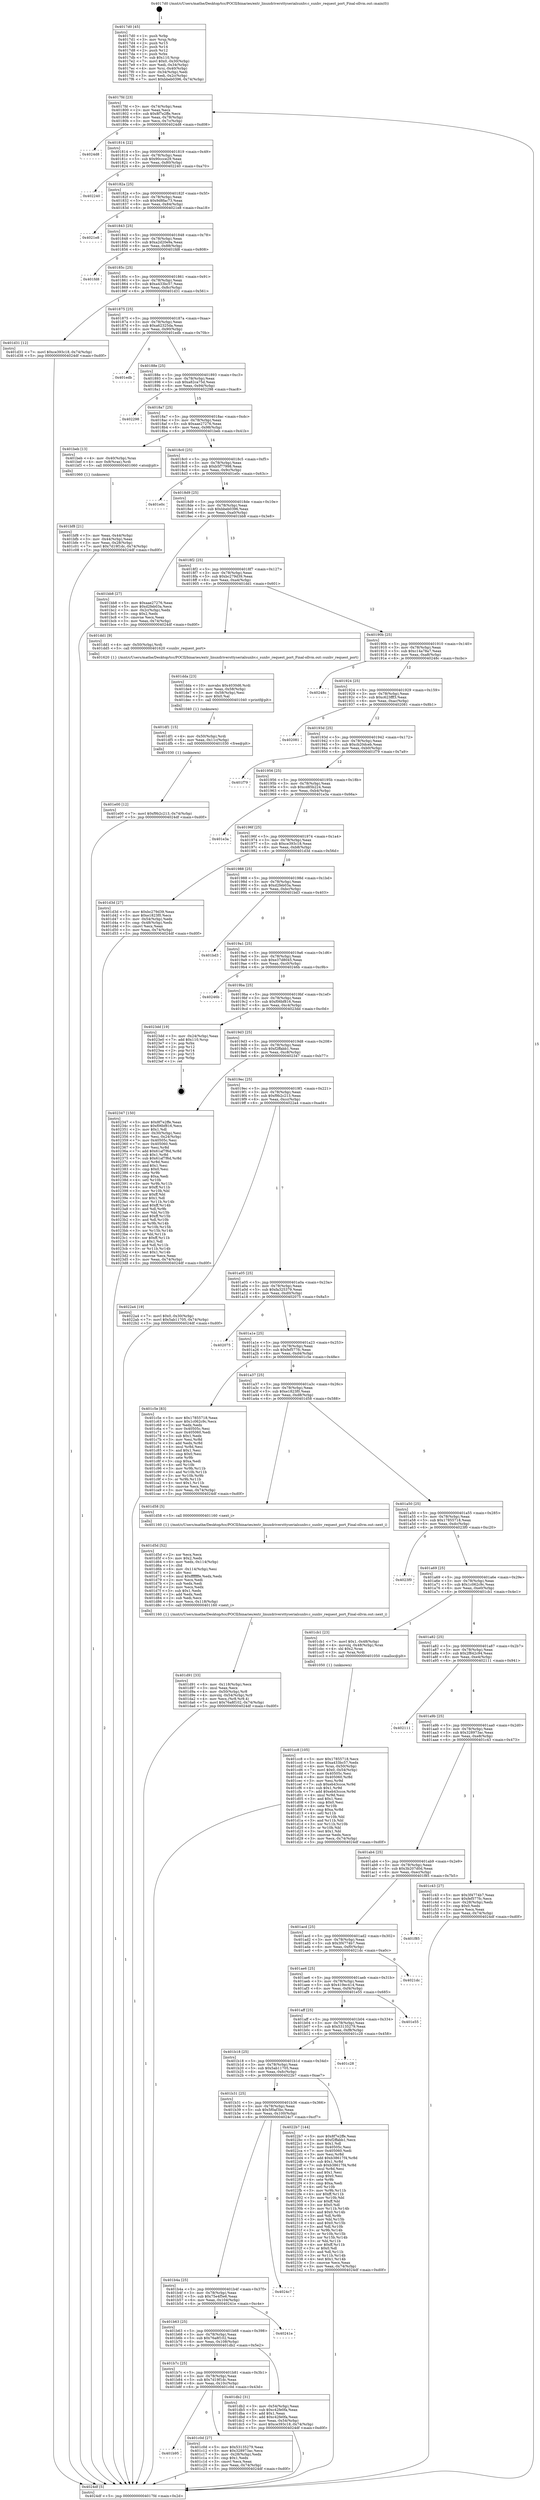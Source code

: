 digraph "0x4017d0" {
  label = "0x4017d0 (/mnt/c/Users/mathe/Desktop/tcc/POCII/binaries/extr_linuxdriversttyserialsunhv.c_sunhv_request_port_Final-ollvm.out::main(0))"
  labelloc = "t"
  node[shape=record]

  Entry [label="",width=0.3,height=0.3,shape=circle,fillcolor=black,style=filled]
  "0x4017fd" [label="{
     0x4017fd [23]\l
     | [instrs]\l
     &nbsp;&nbsp;0x4017fd \<+3\>: mov -0x74(%rbp),%eax\l
     &nbsp;&nbsp;0x401800 \<+2\>: mov %eax,%ecx\l
     &nbsp;&nbsp;0x401802 \<+6\>: sub $0x8f7e2ffe,%ecx\l
     &nbsp;&nbsp;0x401808 \<+3\>: mov %eax,-0x78(%rbp)\l
     &nbsp;&nbsp;0x40180b \<+3\>: mov %ecx,-0x7c(%rbp)\l
     &nbsp;&nbsp;0x40180e \<+6\>: je 00000000004024d8 \<main+0xd08\>\l
  }"]
  "0x4024d8" [label="{
     0x4024d8\l
  }", style=dashed]
  "0x401814" [label="{
     0x401814 [22]\l
     | [instrs]\l
     &nbsp;&nbsp;0x401814 \<+5\>: jmp 0000000000401819 \<main+0x49\>\l
     &nbsp;&nbsp;0x401819 \<+3\>: mov -0x78(%rbp),%eax\l
     &nbsp;&nbsp;0x40181c \<+5\>: sub $0x90ccce29,%eax\l
     &nbsp;&nbsp;0x401821 \<+3\>: mov %eax,-0x80(%rbp)\l
     &nbsp;&nbsp;0x401824 \<+6\>: je 0000000000402240 \<main+0xa70\>\l
  }"]
  Exit [label="",width=0.3,height=0.3,shape=circle,fillcolor=black,style=filled,peripheries=2]
  "0x402240" [label="{
     0x402240\l
  }", style=dashed]
  "0x40182a" [label="{
     0x40182a [25]\l
     | [instrs]\l
     &nbsp;&nbsp;0x40182a \<+5\>: jmp 000000000040182f \<main+0x5f\>\l
     &nbsp;&nbsp;0x40182f \<+3\>: mov -0x78(%rbp),%eax\l
     &nbsp;&nbsp;0x401832 \<+5\>: sub $0x9d8fac73,%eax\l
     &nbsp;&nbsp;0x401837 \<+6\>: mov %eax,-0x84(%rbp)\l
     &nbsp;&nbsp;0x40183d \<+6\>: je 00000000004021e8 \<main+0xa18\>\l
  }"]
  "0x401e00" [label="{
     0x401e00 [12]\l
     | [instrs]\l
     &nbsp;&nbsp;0x401e00 \<+7\>: movl $0xf9b2c213,-0x74(%rbp)\l
     &nbsp;&nbsp;0x401e07 \<+5\>: jmp 00000000004024df \<main+0xd0f\>\l
  }"]
  "0x4021e8" [label="{
     0x4021e8\l
  }", style=dashed]
  "0x401843" [label="{
     0x401843 [25]\l
     | [instrs]\l
     &nbsp;&nbsp;0x401843 \<+5\>: jmp 0000000000401848 \<main+0x78\>\l
     &nbsp;&nbsp;0x401848 \<+3\>: mov -0x78(%rbp),%eax\l
     &nbsp;&nbsp;0x40184b \<+5\>: sub $0xa2d20e9a,%eax\l
     &nbsp;&nbsp;0x401850 \<+6\>: mov %eax,-0x88(%rbp)\l
     &nbsp;&nbsp;0x401856 \<+6\>: je 0000000000401fd8 \<main+0x808\>\l
  }"]
  "0x401df1" [label="{
     0x401df1 [15]\l
     | [instrs]\l
     &nbsp;&nbsp;0x401df1 \<+4\>: mov -0x50(%rbp),%rdi\l
     &nbsp;&nbsp;0x401df5 \<+6\>: mov %eax,-0x11c(%rbp)\l
     &nbsp;&nbsp;0x401dfb \<+5\>: call 0000000000401030 \<free@plt\>\l
     | [calls]\l
     &nbsp;&nbsp;0x401030 \{1\} (unknown)\l
  }"]
  "0x401fd8" [label="{
     0x401fd8\l
  }", style=dashed]
  "0x40185c" [label="{
     0x40185c [25]\l
     | [instrs]\l
     &nbsp;&nbsp;0x40185c \<+5\>: jmp 0000000000401861 \<main+0x91\>\l
     &nbsp;&nbsp;0x401861 \<+3\>: mov -0x78(%rbp),%eax\l
     &nbsp;&nbsp;0x401864 \<+5\>: sub $0xa433bc57,%eax\l
     &nbsp;&nbsp;0x401869 \<+6\>: mov %eax,-0x8c(%rbp)\l
     &nbsp;&nbsp;0x40186f \<+6\>: je 0000000000401d31 \<main+0x561\>\l
  }"]
  "0x401dda" [label="{
     0x401dda [23]\l
     | [instrs]\l
     &nbsp;&nbsp;0x401dda \<+10\>: movabs $0x4030d6,%rdi\l
     &nbsp;&nbsp;0x401de4 \<+3\>: mov %eax,-0x58(%rbp)\l
     &nbsp;&nbsp;0x401de7 \<+3\>: mov -0x58(%rbp),%esi\l
     &nbsp;&nbsp;0x401dea \<+2\>: mov $0x0,%al\l
     &nbsp;&nbsp;0x401dec \<+5\>: call 0000000000401040 \<printf@plt\>\l
     | [calls]\l
     &nbsp;&nbsp;0x401040 \{1\} (unknown)\l
  }"]
  "0x401d31" [label="{
     0x401d31 [12]\l
     | [instrs]\l
     &nbsp;&nbsp;0x401d31 \<+7\>: movl $0xce393c18,-0x74(%rbp)\l
     &nbsp;&nbsp;0x401d38 \<+5\>: jmp 00000000004024df \<main+0xd0f\>\l
  }"]
  "0x401875" [label="{
     0x401875 [25]\l
     | [instrs]\l
     &nbsp;&nbsp;0x401875 \<+5\>: jmp 000000000040187a \<main+0xaa\>\l
     &nbsp;&nbsp;0x40187a \<+3\>: mov -0x78(%rbp),%eax\l
     &nbsp;&nbsp;0x40187d \<+5\>: sub $0xa62325da,%eax\l
     &nbsp;&nbsp;0x401882 \<+6\>: mov %eax,-0x90(%rbp)\l
     &nbsp;&nbsp;0x401888 \<+6\>: je 0000000000401edb \<main+0x70b\>\l
  }"]
  "0x401d91" [label="{
     0x401d91 [33]\l
     | [instrs]\l
     &nbsp;&nbsp;0x401d91 \<+6\>: mov -0x118(%rbp),%ecx\l
     &nbsp;&nbsp;0x401d97 \<+3\>: imul %eax,%ecx\l
     &nbsp;&nbsp;0x401d9a \<+4\>: mov -0x50(%rbp),%r8\l
     &nbsp;&nbsp;0x401d9e \<+4\>: movslq -0x54(%rbp),%r9\l
     &nbsp;&nbsp;0x401da2 \<+4\>: mov %ecx,(%r8,%r9,4)\l
     &nbsp;&nbsp;0x401da6 \<+7\>: movl $0x76a8f102,-0x74(%rbp)\l
     &nbsp;&nbsp;0x401dad \<+5\>: jmp 00000000004024df \<main+0xd0f\>\l
  }"]
  "0x401edb" [label="{
     0x401edb\l
  }", style=dashed]
  "0x40188e" [label="{
     0x40188e [25]\l
     | [instrs]\l
     &nbsp;&nbsp;0x40188e \<+5\>: jmp 0000000000401893 \<main+0xc3\>\l
     &nbsp;&nbsp;0x401893 \<+3\>: mov -0x78(%rbp),%eax\l
     &nbsp;&nbsp;0x401896 \<+5\>: sub $0xa82ca75d,%eax\l
     &nbsp;&nbsp;0x40189b \<+6\>: mov %eax,-0x94(%rbp)\l
     &nbsp;&nbsp;0x4018a1 \<+6\>: je 0000000000402298 \<main+0xac8\>\l
  }"]
  "0x401d5d" [label="{
     0x401d5d [52]\l
     | [instrs]\l
     &nbsp;&nbsp;0x401d5d \<+2\>: xor %ecx,%ecx\l
     &nbsp;&nbsp;0x401d5f \<+5\>: mov $0x2,%edx\l
     &nbsp;&nbsp;0x401d64 \<+6\>: mov %edx,-0x114(%rbp)\l
     &nbsp;&nbsp;0x401d6a \<+1\>: cltd\l
     &nbsp;&nbsp;0x401d6b \<+6\>: mov -0x114(%rbp),%esi\l
     &nbsp;&nbsp;0x401d71 \<+2\>: idiv %esi\l
     &nbsp;&nbsp;0x401d73 \<+6\>: imul $0xfffffffe,%edx,%edx\l
     &nbsp;&nbsp;0x401d79 \<+2\>: mov %ecx,%edi\l
     &nbsp;&nbsp;0x401d7b \<+2\>: sub %edx,%edi\l
     &nbsp;&nbsp;0x401d7d \<+2\>: mov %ecx,%edx\l
     &nbsp;&nbsp;0x401d7f \<+3\>: sub $0x1,%edx\l
     &nbsp;&nbsp;0x401d82 \<+2\>: add %edx,%edi\l
     &nbsp;&nbsp;0x401d84 \<+2\>: sub %edi,%ecx\l
     &nbsp;&nbsp;0x401d86 \<+6\>: mov %ecx,-0x118(%rbp)\l
     &nbsp;&nbsp;0x401d8c \<+5\>: call 0000000000401160 \<next_i\>\l
     | [calls]\l
     &nbsp;&nbsp;0x401160 \{1\} (/mnt/c/Users/mathe/Desktop/tcc/POCII/binaries/extr_linuxdriversttyserialsunhv.c_sunhv_request_port_Final-ollvm.out::next_i)\l
  }"]
  "0x402298" [label="{
     0x402298\l
  }", style=dashed]
  "0x4018a7" [label="{
     0x4018a7 [25]\l
     | [instrs]\l
     &nbsp;&nbsp;0x4018a7 \<+5\>: jmp 00000000004018ac \<main+0xdc\>\l
     &nbsp;&nbsp;0x4018ac \<+3\>: mov -0x78(%rbp),%eax\l
     &nbsp;&nbsp;0x4018af \<+5\>: sub $0xaae27276,%eax\l
     &nbsp;&nbsp;0x4018b4 \<+6\>: mov %eax,-0x98(%rbp)\l
     &nbsp;&nbsp;0x4018ba \<+6\>: je 0000000000401beb \<main+0x41b\>\l
  }"]
  "0x401cc8" [label="{
     0x401cc8 [105]\l
     | [instrs]\l
     &nbsp;&nbsp;0x401cc8 \<+5\>: mov $0x17855718,%ecx\l
     &nbsp;&nbsp;0x401ccd \<+5\>: mov $0xa433bc57,%edx\l
     &nbsp;&nbsp;0x401cd2 \<+4\>: mov %rax,-0x50(%rbp)\l
     &nbsp;&nbsp;0x401cd6 \<+7\>: movl $0x0,-0x54(%rbp)\l
     &nbsp;&nbsp;0x401cdd \<+7\>: mov 0x40505c,%esi\l
     &nbsp;&nbsp;0x401ce4 \<+8\>: mov 0x405060,%r8d\l
     &nbsp;&nbsp;0x401cec \<+3\>: mov %esi,%r9d\l
     &nbsp;&nbsp;0x401cef \<+7\>: sub $0xeb43ccce,%r9d\l
     &nbsp;&nbsp;0x401cf6 \<+4\>: sub $0x1,%r9d\l
     &nbsp;&nbsp;0x401cfa \<+7\>: add $0xeb43ccce,%r9d\l
     &nbsp;&nbsp;0x401d01 \<+4\>: imul %r9d,%esi\l
     &nbsp;&nbsp;0x401d05 \<+3\>: and $0x1,%esi\l
     &nbsp;&nbsp;0x401d08 \<+3\>: cmp $0x0,%esi\l
     &nbsp;&nbsp;0x401d0b \<+4\>: sete %r10b\l
     &nbsp;&nbsp;0x401d0f \<+4\>: cmp $0xa,%r8d\l
     &nbsp;&nbsp;0x401d13 \<+4\>: setl %r11b\l
     &nbsp;&nbsp;0x401d17 \<+3\>: mov %r10b,%bl\l
     &nbsp;&nbsp;0x401d1a \<+3\>: and %r11b,%bl\l
     &nbsp;&nbsp;0x401d1d \<+3\>: xor %r11b,%r10b\l
     &nbsp;&nbsp;0x401d20 \<+3\>: or %r10b,%bl\l
     &nbsp;&nbsp;0x401d23 \<+3\>: test $0x1,%bl\l
     &nbsp;&nbsp;0x401d26 \<+3\>: cmovne %edx,%ecx\l
     &nbsp;&nbsp;0x401d29 \<+3\>: mov %ecx,-0x74(%rbp)\l
     &nbsp;&nbsp;0x401d2c \<+5\>: jmp 00000000004024df \<main+0xd0f\>\l
  }"]
  "0x401beb" [label="{
     0x401beb [13]\l
     | [instrs]\l
     &nbsp;&nbsp;0x401beb \<+4\>: mov -0x40(%rbp),%rax\l
     &nbsp;&nbsp;0x401bef \<+4\>: mov 0x8(%rax),%rdi\l
     &nbsp;&nbsp;0x401bf3 \<+5\>: call 0000000000401060 \<atoi@plt\>\l
     | [calls]\l
     &nbsp;&nbsp;0x401060 \{1\} (unknown)\l
  }"]
  "0x4018c0" [label="{
     0x4018c0 [25]\l
     | [instrs]\l
     &nbsp;&nbsp;0x4018c0 \<+5\>: jmp 00000000004018c5 \<main+0xf5\>\l
     &nbsp;&nbsp;0x4018c5 \<+3\>: mov -0x78(%rbp),%eax\l
     &nbsp;&nbsp;0x4018c8 \<+5\>: sub $0xb5f77998,%eax\l
     &nbsp;&nbsp;0x4018cd \<+6\>: mov %eax,-0x9c(%rbp)\l
     &nbsp;&nbsp;0x4018d3 \<+6\>: je 0000000000401e0c \<main+0x63c\>\l
  }"]
  "0x401b95" [label="{
     0x401b95\l
  }", style=dashed]
  "0x401e0c" [label="{
     0x401e0c\l
  }", style=dashed]
  "0x4018d9" [label="{
     0x4018d9 [25]\l
     | [instrs]\l
     &nbsp;&nbsp;0x4018d9 \<+5\>: jmp 00000000004018de \<main+0x10e\>\l
     &nbsp;&nbsp;0x4018de \<+3\>: mov -0x78(%rbp),%eax\l
     &nbsp;&nbsp;0x4018e1 \<+5\>: sub $0xbbeb0396,%eax\l
     &nbsp;&nbsp;0x4018e6 \<+6\>: mov %eax,-0xa0(%rbp)\l
     &nbsp;&nbsp;0x4018ec \<+6\>: je 0000000000401bb8 \<main+0x3e8\>\l
  }"]
  "0x401c0d" [label="{
     0x401c0d [27]\l
     | [instrs]\l
     &nbsp;&nbsp;0x401c0d \<+5\>: mov $0x53135279,%eax\l
     &nbsp;&nbsp;0x401c12 \<+5\>: mov $0x328973ac,%ecx\l
     &nbsp;&nbsp;0x401c17 \<+3\>: mov -0x28(%rbp),%edx\l
     &nbsp;&nbsp;0x401c1a \<+3\>: cmp $0x1,%edx\l
     &nbsp;&nbsp;0x401c1d \<+3\>: cmovl %ecx,%eax\l
     &nbsp;&nbsp;0x401c20 \<+3\>: mov %eax,-0x74(%rbp)\l
     &nbsp;&nbsp;0x401c23 \<+5\>: jmp 00000000004024df \<main+0xd0f\>\l
  }"]
  "0x401bb8" [label="{
     0x401bb8 [27]\l
     | [instrs]\l
     &nbsp;&nbsp;0x401bb8 \<+5\>: mov $0xaae27276,%eax\l
     &nbsp;&nbsp;0x401bbd \<+5\>: mov $0xd2feb03a,%ecx\l
     &nbsp;&nbsp;0x401bc2 \<+3\>: mov -0x2c(%rbp),%edx\l
     &nbsp;&nbsp;0x401bc5 \<+3\>: cmp $0x2,%edx\l
     &nbsp;&nbsp;0x401bc8 \<+3\>: cmovne %ecx,%eax\l
     &nbsp;&nbsp;0x401bcb \<+3\>: mov %eax,-0x74(%rbp)\l
     &nbsp;&nbsp;0x401bce \<+5\>: jmp 00000000004024df \<main+0xd0f\>\l
  }"]
  "0x4018f2" [label="{
     0x4018f2 [25]\l
     | [instrs]\l
     &nbsp;&nbsp;0x4018f2 \<+5\>: jmp 00000000004018f7 \<main+0x127\>\l
     &nbsp;&nbsp;0x4018f7 \<+3\>: mov -0x78(%rbp),%eax\l
     &nbsp;&nbsp;0x4018fa \<+5\>: sub $0xbc279d39,%eax\l
     &nbsp;&nbsp;0x4018ff \<+6\>: mov %eax,-0xa4(%rbp)\l
     &nbsp;&nbsp;0x401905 \<+6\>: je 0000000000401dd1 \<main+0x601\>\l
  }"]
  "0x4024df" [label="{
     0x4024df [5]\l
     | [instrs]\l
     &nbsp;&nbsp;0x4024df \<+5\>: jmp 00000000004017fd \<main+0x2d\>\l
  }"]
  "0x4017d0" [label="{
     0x4017d0 [45]\l
     | [instrs]\l
     &nbsp;&nbsp;0x4017d0 \<+1\>: push %rbp\l
     &nbsp;&nbsp;0x4017d1 \<+3\>: mov %rsp,%rbp\l
     &nbsp;&nbsp;0x4017d4 \<+2\>: push %r15\l
     &nbsp;&nbsp;0x4017d6 \<+2\>: push %r14\l
     &nbsp;&nbsp;0x4017d8 \<+2\>: push %r12\l
     &nbsp;&nbsp;0x4017da \<+1\>: push %rbx\l
     &nbsp;&nbsp;0x4017db \<+7\>: sub $0x110,%rsp\l
     &nbsp;&nbsp;0x4017e2 \<+7\>: movl $0x0,-0x30(%rbp)\l
     &nbsp;&nbsp;0x4017e9 \<+3\>: mov %edi,-0x34(%rbp)\l
     &nbsp;&nbsp;0x4017ec \<+4\>: mov %rsi,-0x40(%rbp)\l
     &nbsp;&nbsp;0x4017f0 \<+3\>: mov -0x34(%rbp),%edi\l
     &nbsp;&nbsp;0x4017f3 \<+3\>: mov %edi,-0x2c(%rbp)\l
     &nbsp;&nbsp;0x4017f6 \<+7\>: movl $0xbbeb0396,-0x74(%rbp)\l
  }"]
  "0x401bf8" [label="{
     0x401bf8 [21]\l
     | [instrs]\l
     &nbsp;&nbsp;0x401bf8 \<+3\>: mov %eax,-0x44(%rbp)\l
     &nbsp;&nbsp;0x401bfb \<+3\>: mov -0x44(%rbp),%eax\l
     &nbsp;&nbsp;0x401bfe \<+3\>: mov %eax,-0x28(%rbp)\l
     &nbsp;&nbsp;0x401c01 \<+7\>: movl $0x7d19f1dc,-0x74(%rbp)\l
     &nbsp;&nbsp;0x401c08 \<+5\>: jmp 00000000004024df \<main+0xd0f\>\l
  }"]
  "0x401b7c" [label="{
     0x401b7c [25]\l
     | [instrs]\l
     &nbsp;&nbsp;0x401b7c \<+5\>: jmp 0000000000401b81 \<main+0x3b1\>\l
     &nbsp;&nbsp;0x401b81 \<+3\>: mov -0x78(%rbp),%eax\l
     &nbsp;&nbsp;0x401b84 \<+5\>: sub $0x7d19f1dc,%eax\l
     &nbsp;&nbsp;0x401b89 \<+6\>: mov %eax,-0x10c(%rbp)\l
     &nbsp;&nbsp;0x401b8f \<+6\>: je 0000000000401c0d \<main+0x43d\>\l
  }"]
  "0x401dd1" [label="{
     0x401dd1 [9]\l
     | [instrs]\l
     &nbsp;&nbsp;0x401dd1 \<+4\>: mov -0x50(%rbp),%rdi\l
     &nbsp;&nbsp;0x401dd5 \<+5\>: call 0000000000401620 \<sunhv_request_port\>\l
     | [calls]\l
     &nbsp;&nbsp;0x401620 \{1\} (/mnt/c/Users/mathe/Desktop/tcc/POCII/binaries/extr_linuxdriversttyserialsunhv.c_sunhv_request_port_Final-ollvm.out::sunhv_request_port)\l
  }"]
  "0x40190b" [label="{
     0x40190b [25]\l
     | [instrs]\l
     &nbsp;&nbsp;0x40190b \<+5\>: jmp 0000000000401910 \<main+0x140\>\l
     &nbsp;&nbsp;0x401910 \<+3\>: mov -0x78(%rbp),%eax\l
     &nbsp;&nbsp;0x401913 \<+5\>: sub $0xc14a78a7,%eax\l
     &nbsp;&nbsp;0x401918 \<+6\>: mov %eax,-0xa8(%rbp)\l
     &nbsp;&nbsp;0x40191e \<+6\>: je 000000000040248c \<main+0xcbc\>\l
  }"]
  "0x401db2" [label="{
     0x401db2 [31]\l
     | [instrs]\l
     &nbsp;&nbsp;0x401db2 \<+3\>: mov -0x54(%rbp),%eax\l
     &nbsp;&nbsp;0x401db5 \<+5\>: sub $0xc42fe0fa,%eax\l
     &nbsp;&nbsp;0x401dba \<+3\>: add $0x1,%eax\l
     &nbsp;&nbsp;0x401dbd \<+5\>: add $0xc42fe0fa,%eax\l
     &nbsp;&nbsp;0x401dc2 \<+3\>: mov %eax,-0x54(%rbp)\l
     &nbsp;&nbsp;0x401dc5 \<+7\>: movl $0xce393c18,-0x74(%rbp)\l
     &nbsp;&nbsp;0x401dcc \<+5\>: jmp 00000000004024df \<main+0xd0f\>\l
  }"]
  "0x40248c" [label="{
     0x40248c\l
  }", style=dashed]
  "0x401924" [label="{
     0x401924 [25]\l
     | [instrs]\l
     &nbsp;&nbsp;0x401924 \<+5\>: jmp 0000000000401929 \<main+0x159\>\l
     &nbsp;&nbsp;0x401929 \<+3\>: mov -0x78(%rbp),%eax\l
     &nbsp;&nbsp;0x40192c \<+5\>: sub $0xc623fff3,%eax\l
     &nbsp;&nbsp;0x401931 \<+6\>: mov %eax,-0xac(%rbp)\l
     &nbsp;&nbsp;0x401937 \<+6\>: je 0000000000402081 \<main+0x8b1\>\l
  }"]
  "0x401b63" [label="{
     0x401b63 [25]\l
     | [instrs]\l
     &nbsp;&nbsp;0x401b63 \<+5\>: jmp 0000000000401b68 \<main+0x398\>\l
     &nbsp;&nbsp;0x401b68 \<+3\>: mov -0x78(%rbp),%eax\l
     &nbsp;&nbsp;0x401b6b \<+5\>: sub $0x76a8f102,%eax\l
     &nbsp;&nbsp;0x401b70 \<+6\>: mov %eax,-0x108(%rbp)\l
     &nbsp;&nbsp;0x401b76 \<+6\>: je 0000000000401db2 \<main+0x5e2\>\l
  }"]
  "0x402081" [label="{
     0x402081\l
  }", style=dashed]
  "0x40193d" [label="{
     0x40193d [25]\l
     | [instrs]\l
     &nbsp;&nbsp;0x40193d \<+5\>: jmp 0000000000401942 \<main+0x172\>\l
     &nbsp;&nbsp;0x401942 \<+3\>: mov -0x78(%rbp),%eax\l
     &nbsp;&nbsp;0x401945 \<+5\>: sub $0xcb20dceb,%eax\l
     &nbsp;&nbsp;0x40194a \<+6\>: mov %eax,-0xb0(%rbp)\l
     &nbsp;&nbsp;0x401950 \<+6\>: je 0000000000401f79 \<main+0x7a9\>\l
  }"]
  "0x40241e" [label="{
     0x40241e\l
  }", style=dashed]
  "0x401f79" [label="{
     0x401f79\l
  }", style=dashed]
  "0x401956" [label="{
     0x401956 [25]\l
     | [instrs]\l
     &nbsp;&nbsp;0x401956 \<+5\>: jmp 000000000040195b \<main+0x18b\>\l
     &nbsp;&nbsp;0x40195b \<+3\>: mov -0x78(%rbp),%eax\l
     &nbsp;&nbsp;0x40195e \<+5\>: sub $0xcd85b224,%eax\l
     &nbsp;&nbsp;0x401963 \<+6\>: mov %eax,-0xb4(%rbp)\l
     &nbsp;&nbsp;0x401969 \<+6\>: je 0000000000401e3a \<main+0x66a\>\l
  }"]
  "0x401b4a" [label="{
     0x401b4a [25]\l
     | [instrs]\l
     &nbsp;&nbsp;0x401b4a \<+5\>: jmp 0000000000401b4f \<main+0x37f\>\l
     &nbsp;&nbsp;0x401b4f \<+3\>: mov -0x78(%rbp),%eax\l
     &nbsp;&nbsp;0x401b52 \<+5\>: sub $0x75e4f5e6,%eax\l
     &nbsp;&nbsp;0x401b57 \<+6\>: mov %eax,-0x104(%rbp)\l
     &nbsp;&nbsp;0x401b5d \<+6\>: je 000000000040241e \<main+0xc4e\>\l
  }"]
  "0x401e3a" [label="{
     0x401e3a\l
  }", style=dashed]
  "0x40196f" [label="{
     0x40196f [25]\l
     | [instrs]\l
     &nbsp;&nbsp;0x40196f \<+5\>: jmp 0000000000401974 \<main+0x1a4\>\l
     &nbsp;&nbsp;0x401974 \<+3\>: mov -0x78(%rbp),%eax\l
     &nbsp;&nbsp;0x401977 \<+5\>: sub $0xce393c18,%eax\l
     &nbsp;&nbsp;0x40197c \<+6\>: mov %eax,-0xb8(%rbp)\l
     &nbsp;&nbsp;0x401982 \<+6\>: je 0000000000401d3d \<main+0x56d\>\l
  }"]
  "0x4024c7" [label="{
     0x4024c7\l
  }", style=dashed]
  "0x401d3d" [label="{
     0x401d3d [27]\l
     | [instrs]\l
     &nbsp;&nbsp;0x401d3d \<+5\>: mov $0xbc279d39,%eax\l
     &nbsp;&nbsp;0x401d42 \<+5\>: mov $0xe1823f0,%ecx\l
     &nbsp;&nbsp;0x401d47 \<+3\>: mov -0x54(%rbp),%edx\l
     &nbsp;&nbsp;0x401d4a \<+3\>: cmp -0x48(%rbp),%edx\l
     &nbsp;&nbsp;0x401d4d \<+3\>: cmovl %ecx,%eax\l
     &nbsp;&nbsp;0x401d50 \<+3\>: mov %eax,-0x74(%rbp)\l
     &nbsp;&nbsp;0x401d53 \<+5\>: jmp 00000000004024df \<main+0xd0f\>\l
  }"]
  "0x401988" [label="{
     0x401988 [25]\l
     | [instrs]\l
     &nbsp;&nbsp;0x401988 \<+5\>: jmp 000000000040198d \<main+0x1bd\>\l
     &nbsp;&nbsp;0x40198d \<+3\>: mov -0x78(%rbp),%eax\l
     &nbsp;&nbsp;0x401990 \<+5\>: sub $0xd2feb03a,%eax\l
     &nbsp;&nbsp;0x401995 \<+6\>: mov %eax,-0xbc(%rbp)\l
     &nbsp;&nbsp;0x40199b \<+6\>: je 0000000000401bd3 \<main+0x403\>\l
  }"]
  "0x401b31" [label="{
     0x401b31 [25]\l
     | [instrs]\l
     &nbsp;&nbsp;0x401b31 \<+5\>: jmp 0000000000401b36 \<main+0x366\>\l
     &nbsp;&nbsp;0x401b36 \<+3\>: mov -0x78(%rbp),%eax\l
     &nbsp;&nbsp;0x401b39 \<+5\>: sub $0x5f0af3bc,%eax\l
     &nbsp;&nbsp;0x401b3e \<+6\>: mov %eax,-0x100(%rbp)\l
     &nbsp;&nbsp;0x401b44 \<+6\>: je 00000000004024c7 \<main+0xcf7\>\l
  }"]
  "0x401bd3" [label="{
     0x401bd3\l
  }", style=dashed]
  "0x4019a1" [label="{
     0x4019a1 [25]\l
     | [instrs]\l
     &nbsp;&nbsp;0x4019a1 \<+5\>: jmp 00000000004019a6 \<main+0x1d6\>\l
     &nbsp;&nbsp;0x4019a6 \<+3\>: mov -0x78(%rbp),%eax\l
     &nbsp;&nbsp;0x4019a9 \<+5\>: sub $0xe37d8045,%eax\l
     &nbsp;&nbsp;0x4019ae \<+6\>: mov %eax,-0xc0(%rbp)\l
     &nbsp;&nbsp;0x4019b4 \<+6\>: je 000000000040246b \<main+0xc9b\>\l
  }"]
  "0x4022b7" [label="{
     0x4022b7 [144]\l
     | [instrs]\l
     &nbsp;&nbsp;0x4022b7 \<+5\>: mov $0x8f7e2ffe,%eax\l
     &nbsp;&nbsp;0x4022bc \<+5\>: mov $0xf2ffabb1,%ecx\l
     &nbsp;&nbsp;0x4022c1 \<+2\>: mov $0x1,%dl\l
     &nbsp;&nbsp;0x4022c3 \<+7\>: mov 0x40505c,%esi\l
     &nbsp;&nbsp;0x4022ca \<+7\>: mov 0x405060,%edi\l
     &nbsp;&nbsp;0x4022d1 \<+3\>: mov %esi,%r8d\l
     &nbsp;&nbsp;0x4022d4 \<+7\>: add $0xb38617f4,%r8d\l
     &nbsp;&nbsp;0x4022db \<+4\>: sub $0x1,%r8d\l
     &nbsp;&nbsp;0x4022df \<+7\>: sub $0xb38617f4,%r8d\l
     &nbsp;&nbsp;0x4022e6 \<+4\>: imul %r8d,%esi\l
     &nbsp;&nbsp;0x4022ea \<+3\>: and $0x1,%esi\l
     &nbsp;&nbsp;0x4022ed \<+3\>: cmp $0x0,%esi\l
     &nbsp;&nbsp;0x4022f0 \<+4\>: sete %r9b\l
     &nbsp;&nbsp;0x4022f4 \<+3\>: cmp $0xa,%edi\l
     &nbsp;&nbsp;0x4022f7 \<+4\>: setl %r10b\l
     &nbsp;&nbsp;0x4022fb \<+3\>: mov %r9b,%r11b\l
     &nbsp;&nbsp;0x4022fe \<+4\>: xor $0xff,%r11b\l
     &nbsp;&nbsp;0x402302 \<+3\>: mov %r10b,%bl\l
     &nbsp;&nbsp;0x402305 \<+3\>: xor $0xff,%bl\l
     &nbsp;&nbsp;0x402308 \<+3\>: xor $0x0,%dl\l
     &nbsp;&nbsp;0x40230b \<+3\>: mov %r11b,%r14b\l
     &nbsp;&nbsp;0x40230e \<+4\>: and $0x0,%r14b\l
     &nbsp;&nbsp;0x402312 \<+3\>: and %dl,%r9b\l
     &nbsp;&nbsp;0x402315 \<+3\>: mov %bl,%r15b\l
     &nbsp;&nbsp;0x402318 \<+4\>: and $0x0,%r15b\l
     &nbsp;&nbsp;0x40231c \<+3\>: and %dl,%r10b\l
     &nbsp;&nbsp;0x40231f \<+3\>: or %r9b,%r14b\l
     &nbsp;&nbsp;0x402322 \<+3\>: or %r10b,%r15b\l
     &nbsp;&nbsp;0x402325 \<+3\>: xor %r15b,%r14b\l
     &nbsp;&nbsp;0x402328 \<+3\>: or %bl,%r11b\l
     &nbsp;&nbsp;0x40232b \<+4\>: xor $0xff,%r11b\l
     &nbsp;&nbsp;0x40232f \<+3\>: or $0x0,%dl\l
     &nbsp;&nbsp;0x402332 \<+3\>: and %dl,%r11b\l
     &nbsp;&nbsp;0x402335 \<+3\>: or %r11b,%r14b\l
     &nbsp;&nbsp;0x402338 \<+4\>: test $0x1,%r14b\l
     &nbsp;&nbsp;0x40233c \<+3\>: cmovne %ecx,%eax\l
     &nbsp;&nbsp;0x40233f \<+3\>: mov %eax,-0x74(%rbp)\l
     &nbsp;&nbsp;0x402342 \<+5\>: jmp 00000000004024df \<main+0xd0f\>\l
  }"]
  "0x40246b" [label="{
     0x40246b\l
  }", style=dashed]
  "0x4019ba" [label="{
     0x4019ba [25]\l
     | [instrs]\l
     &nbsp;&nbsp;0x4019ba \<+5\>: jmp 00000000004019bf \<main+0x1ef\>\l
     &nbsp;&nbsp;0x4019bf \<+3\>: mov -0x78(%rbp),%eax\l
     &nbsp;&nbsp;0x4019c2 \<+5\>: sub $0xf06bf816,%eax\l
     &nbsp;&nbsp;0x4019c7 \<+6\>: mov %eax,-0xc4(%rbp)\l
     &nbsp;&nbsp;0x4019cd \<+6\>: je 00000000004023dd \<main+0xc0d\>\l
  }"]
  "0x401b18" [label="{
     0x401b18 [25]\l
     | [instrs]\l
     &nbsp;&nbsp;0x401b18 \<+5\>: jmp 0000000000401b1d \<main+0x34d\>\l
     &nbsp;&nbsp;0x401b1d \<+3\>: mov -0x78(%rbp),%eax\l
     &nbsp;&nbsp;0x401b20 \<+5\>: sub $0x5ab11705,%eax\l
     &nbsp;&nbsp;0x401b25 \<+6\>: mov %eax,-0xfc(%rbp)\l
     &nbsp;&nbsp;0x401b2b \<+6\>: je 00000000004022b7 \<main+0xae7\>\l
  }"]
  "0x4023dd" [label="{
     0x4023dd [19]\l
     | [instrs]\l
     &nbsp;&nbsp;0x4023dd \<+3\>: mov -0x24(%rbp),%eax\l
     &nbsp;&nbsp;0x4023e0 \<+7\>: add $0x110,%rsp\l
     &nbsp;&nbsp;0x4023e7 \<+1\>: pop %rbx\l
     &nbsp;&nbsp;0x4023e8 \<+2\>: pop %r12\l
     &nbsp;&nbsp;0x4023ea \<+2\>: pop %r14\l
     &nbsp;&nbsp;0x4023ec \<+2\>: pop %r15\l
     &nbsp;&nbsp;0x4023ee \<+1\>: pop %rbp\l
     &nbsp;&nbsp;0x4023ef \<+1\>: ret\l
  }"]
  "0x4019d3" [label="{
     0x4019d3 [25]\l
     | [instrs]\l
     &nbsp;&nbsp;0x4019d3 \<+5\>: jmp 00000000004019d8 \<main+0x208\>\l
     &nbsp;&nbsp;0x4019d8 \<+3\>: mov -0x78(%rbp),%eax\l
     &nbsp;&nbsp;0x4019db \<+5\>: sub $0xf2ffabb1,%eax\l
     &nbsp;&nbsp;0x4019e0 \<+6\>: mov %eax,-0xc8(%rbp)\l
     &nbsp;&nbsp;0x4019e6 \<+6\>: je 0000000000402347 \<main+0xb77\>\l
  }"]
  "0x401c28" [label="{
     0x401c28\l
  }", style=dashed]
  "0x402347" [label="{
     0x402347 [150]\l
     | [instrs]\l
     &nbsp;&nbsp;0x402347 \<+5\>: mov $0x8f7e2ffe,%eax\l
     &nbsp;&nbsp;0x40234c \<+5\>: mov $0xf06bf816,%ecx\l
     &nbsp;&nbsp;0x402351 \<+2\>: mov $0x1,%dl\l
     &nbsp;&nbsp;0x402353 \<+3\>: mov -0x30(%rbp),%esi\l
     &nbsp;&nbsp;0x402356 \<+3\>: mov %esi,-0x24(%rbp)\l
     &nbsp;&nbsp;0x402359 \<+7\>: mov 0x40505c,%esi\l
     &nbsp;&nbsp;0x402360 \<+7\>: mov 0x405060,%edi\l
     &nbsp;&nbsp;0x402367 \<+3\>: mov %esi,%r8d\l
     &nbsp;&nbsp;0x40236a \<+7\>: add $0x61af7f6d,%r8d\l
     &nbsp;&nbsp;0x402371 \<+4\>: sub $0x1,%r8d\l
     &nbsp;&nbsp;0x402375 \<+7\>: sub $0x61af7f6d,%r8d\l
     &nbsp;&nbsp;0x40237c \<+4\>: imul %r8d,%esi\l
     &nbsp;&nbsp;0x402380 \<+3\>: and $0x1,%esi\l
     &nbsp;&nbsp;0x402383 \<+3\>: cmp $0x0,%esi\l
     &nbsp;&nbsp;0x402386 \<+4\>: sete %r9b\l
     &nbsp;&nbsp;0x40238a \<+3\>: cmp $0xa,%edi\l
     &nbsp;&nbsp;0x40238d \<+4\>: setl %r10b\l
     &nbsp;&nbsp;0x402391 \<+3\>: mov %r9b,%r11b\l
     &nbsp;&nbsp;0x402394 \<+4\>: xor $0xff,%r11b\l
     &nbsp;&nbsp;0x402398 \<+3\>: mov %r10b,%bl\l
     &nbsp;&nbsp;0x40239b \<+3\>: xor $0xff,%bl\l
     &nbsp;&nbsp;0x40239e \<+3\>: xor $0x1,%dl\l
     &nbsp;&nbsp;0x4023a1 \<+3\>: mov %r11b,%r14b\l
     &nbsp;&nbsp;0x4023a4 \<+4\>: and $0xff,%r14b\l
     &nbsp;&nbsp;0x4023a8 \<+3\>: and %dl,%r9b\l
     &nbsp;&nbsp;0x4023ab \<+3\>: mov %bl,%r15b\l
     &nbsp;&nbsp;0x4023ae \<+4\>: and $0xff,%r15b\l
     &nbsp;&nbsp;0x4023b2 \<+3\>: and %dl,%r10b\l
     &nbsp;&nbsp;0x4023b5 \<+3\>: or %r9b,%r14b\l
     &nbsp;&nbsp;0x4023b8 \<+3\>: or %r10b,%r15b\l
     &nbsp;&nbsp;0x4023bb \<+3\>: xor %r15b,%r14b\l
     &nbsp;&nbsp;0x4023be \<+3\>: or %bl,%r11b\l
     &nbsp;&nbsp;0x4023c1 \<+4\>: xor $0xff,%r11b\l
     &nbsp;&nbsp;0x4023c5 \<+3\>: or $0x1,%dl\l
     &nbsp;&nbsp;0x4023c8 \<+3\>: and %dl,%r11b\l
     &nbsp;&nbsp;0x4023cb \<+3\>: or %r11b,%r14b\l
     &nbsp;&nbsp;0x4023ce \<+4\>: test $0x1,%r14b\l
     &nbsp;&nbsp;0x4023d2 \<+3\>: cmovne %ecx,%eax\l
     &nbsp;&nbsp;0x4023d5 \<+3\>: mov %eax,-0x74(%rbp)\l
     &nbsp;&nbsp;0x4023d8 \<+5\>: jmp 00000000004024df \<main+0xd0f\>\l
  }"]
  "0x4019ec" [label="{
     0x4019ec [25]\l
     | [instrs]\l
     &nbsp;&nbsp;0x4019ec \<+5\>: jmp 00000000004019f1 \<main+0x221\>\l
     &nbsp;&nbsp;0x4019f1 \<+3\>: mov -0x78(%rbp),%eax\l
     &nbsp;&nbsp;0x4019f4 \<+5\>: sub $0xf9b2c213,%eax\l
     &nbsp;&nbsp;0x4019f9 \<+6\>: mov %eax,-0xcc(%rbp)\l
     &nbsp;&nbsp;0x4019ff \<+6\>: je 00000000004022a4 \<main+0xad4\>\l
  }"]
  "0x401aff" [label="{
     0x401aff [25]\l
     | [instrs]\l
     &nbsp;&nbsp;0x401aff \<+5\>: jmp 0000000000401b04 \<main+0x334\>\l
     &nbsp;&nbsp;0x401b04 \<+3\>: mov -0x78(%rbp),%eax\l
     &nbsp;&nbsp;0x401b07 \<+5\>: sub $0x53135279,%eax\l
     &nbsp;&nbsp;0x401b0c \<+6\>: mov %eax,-0xf8(%rbp)\l
     &nbsp;&nbsp;0x401b12 \<+6\>: je 0000000000401c28 \<main+0x458\>\l
  }"]
  "0x4022a4" [label="{
     0x4022a4 [19]\l
     | [instrs]\l
     &nbsp;&nbsp;0x4022a4 \<+7\>: movl $0x0,-0x30(%rbp)\l
     &nbsp;&nbsp;0x4022ab \<+7\>: movl $0x5ab11705,-0x74(%rbp)\l
     &nbsp;&nbsp;0x4022b2 \<+5\>: jmp 00000000004024df \<main+0xd0f\>\l
  }"]
  "0x401a05" [label="{
     0x401a05 [25]\l
     | [instrs]\l
     &nbsp;&nbsp;0x401a05 \<+5\>: jmp 0000000000401a0a \<main+0x23a\>\l
     &nbsp;&nbsp;0x401a0a \<+3\>: mov -0x78(%rbp),%eax\l
     &nbsp;&nbsp;0x401a0d \<+5\>: sub $0xfa325379,%eax\l
     &nbsp;&nbsp;0x401a12 \<+6\>: mov %eax,-0xd0(%rbp)\l
     &nbsp;&nbsp;0x401a18 \<+6\>: je 0000000000402075 \<main+0x8a5\>\l
  }"]
  "0x401e55" [label="{
     0x401e55\l
  }", style=dashed]
  "0x402075" [label="{
     0x402075\l
  }", style=dashed]
  "0x401a1e" [label="{
     0x401a1e [25]\l
     | [instrs]\l
     &nbsp;&nbsp;0x401a1e \<+5\>: jmp 0000000000401a23 \<main+0x253\>\l
     &nbsp;&nbsp;0x401a23 \<+3\>: mov -0x78(%rbp),%eax\l
     &nbsp;&nbsp;0x401a26 \<+5\>: sub $0xfef577fc,%eax\l
     &nbsp;&nbsp;0x401a2b \<+6\>: mov %eax,-0xd4(%rbp)\l
     &nbsp;&nbsp;0x401a31 \<+6\>: je 0000000000401c5e \<main+0x48e\>\l
  }"]
  "0x401ae6" [label="{
     0x401ae6 [25]\l
     | [instrs]\l
     &nbsp;&nbsp;0x401ae6 \<+5\>: jmp 0000000000401aeb \<main+0x31b\>\l
     &nbsp;&nbsp;0x401aeb \<+3\>: mov -0x78(%rbp),%eax\l
     &nbsp;&nbsp;0x401aee \<+5\>: sub $0x419ec414,%eax\l
     &nbsp;&nbsp;0x401af3 \<+6\>: mov %eax,-0xf4(%rbp)\l
     &nbsp;&nbsp;0x401af9 \<+6\>: je 0000000000401e55 \<main+0x685\>\l
  }"]
  "0x401c5e" [label="{
     0x401c5e [83]\l
     | [instrs]\l
     &nbsp;&nbsp;0x401c5e \<+5\>: mov $0x17855718,%eax\l
     &nbsp;&nbsp;0x401c63 \<+5\>: mov $0x1c062c9c,%ecx\l
     &nbsp;&nbsp;0x401c68 \<+2\>: xor %edx,%edx\l
     &nbsp;&nbsp;0x401c6a \<+7\>: mov 0x40505c,%esi\l
     &nbsp;&nbsp;0x401c71 \<+7\>: mov 0x405060,%edi\l
     &nbsp;&nbsp;0x401c78 \<+3\>: sub $0x1,%edx\l
     &nbsp;&nbsp;0x401c7b \<+3\>: mov %esi,%r8d\l
     &nbsp;&nbsp;0x401c7e \<+3\>: add %edx,%r8d\l
     &nbsp;&nbsp;0x401c81 \<+4\>: imul %r8d,%esi\l
     &nbsp;&nbsp;0x401c85 \<+3\>: and $0x1,%esi\l
     &nbsp;&nbsp;0x401c88 \<+3\>: cmp $0x0,%esi\l
     &nbsp;&nbsp;0x401c8b \<+4\>: sete %r9b\l
     &nbsp;&nbsp;0x401c8f \<+3\>: cmp $0xa,%edi\l
     &nbsp;&nbsp;0x401c92 \<+4\>: setl %r10b\l
     &nbsp;&nbsp;0x401c96 \<+3\>: mov %r9b,%r11b\l
     &nbsp;&nbsp;0x401c99 \<+3\>: and %r10b,%r11b\l
     &nbsp;&nbsp;0x401c9c \<+3\>: xor %r10b,%r9b\l
     &nbsp;&nbsp;0x401c9f \<+3\>: or %r9b,%r11b\l
     &nbsp;&nbsp;0x401ca2 \<+4\>: test $0x1,%r11b\l
     &nbsp;&nbsp;0x401ca6 \<+3\>: cmovne %ecx,%eax\l
     &nbsp;&nbsp;0x401ca9 \<+3\>: mov %eax,-0x74(%rbp)\l
     &nbsp;&nbsp;0x401cac \<+5\>: jmp 00000000004024df \<main+0xd0f\>\l
  }"]
  "0x401a37" [label="{
     0x401a37 [25]\l
     | [instrs]\l
     &nbsp;&nbsp;0x401a37 \<+5\>: jmp 0000000000401a3c \<main+0x26c\>\l
     &nbsp;&nbsp;0x401a3c \<+3\>: mov -0x78(%rbp),%eax\l
     &nbsp;&nbsp;0x401a3f \<+5\>: sub $0xe1823f0,%eax\l
     &nbsp;&nbsp;0x401a44 \<+6\>: mov %eax,-0xd8(%rbp)\l
     &nbsp;&nbsp;0x401a4a \<+6\>: je 0000000000401d58 \<main+0x588\>\l
  }"]
  "0x4021dc" [label="{
     0x4021dc\l
  }", style=dashed]
  "0x401d58" [label="{
     0x401d58 [5]\l
     | [instrs]\l
     &nbsp;&nbsp;0x401d58 \<+5\>: call 0000000000401160 \<next_i\>\l
     | [calls]\l
     &nbsp;&nbsp;0x401160 \{1\} (/mnt/c/Users/mathe/Desktop/tcc/POCII/binaries/extr_linuxdriversttyserialsunhv.c_sunhv_request_port_Final-ollvm.out::next_i)\l
  }"]
  "0x401a50" [label="{
     0x401a50 [25]\l
     | [instrs]\l
     &nbsp;&nbsp;0x401a50 \<+5\>: jmp 0000000000401a55 \<main+0x285\>\l
     &nbsp;&nbsp;0x401a55 \<+3\>: mov -0x78(%rbp),%eax\l
     &nbsp;&nbsp;0x401a58 \<+5\>: sub $0x17855718,%eax\l
     &nbsp;&nbsp;0x401a5d \<+6\>: mov %eax,-0xdc(%rbp)\l
     &nbsp;&nbsp;0x401a63 \<+6\>: je 00000000004023f0 \<main+0xc20\>\l
  }"]
  "0x401acd" [label="{
     0x401acd [25]\l
     | [instrs]\l
     &nbsp;&nbsp;0x401acd \<+5\>: jmp 0000000000401ad2 \<main+0x302\>\l
     &nbsp;&nbsp;0x401ad2 \<+3\>: mov -0x78(%rbp),%eax\l
     &nbsp;&nbsp;0x401ad5 \<+5\>: sub $0x3f4774b7,%eax\l
     &nbsp;&nbsp;0x401ada \<+6\>: mov %eax,-0xf0(%rbp)\l
     &nbsp;&nbsp;0x401ae0 \<+6\>: je 00000000004021dc \<main+0xa0c\>\l
  }"]
  "0x4023f0" [label="{
     0x4023f0\l
  }", style=dashed]
  "0x401a69" [label="{
     0x401a69 [25]\l
     | [instrs]\l
     &nbsp;&nbsp;0x401a69 \<+5\>: jmp 0000000000401a6e \<main+0x29e\>\l
     &nbsp;&nbsp;0x401a6e \<+3\>: mov -0x78(%rbp),%eax\l
     &nbsp;&nbsp;0x401a71 \<+5\>: sub $0x1c062c9c,%eax\l
     &nbsp;&nbsp;0x401a76 \<+6\>: mov %eax,-0xe0(%rbp)\l
     &nbsp;&nbsp;0x401a7c \<+6\>: je 0000000000401cb1 \<main+0x4e1\>\l
  }"]
  "0x401f85" [label="{
     0x401f85\l
  }", style=dashed]
  "0x401cb1" [label="{
     0x401cb1 [23]\l
     | [instrs]\l
     &nbsp;&nbsp;0x401cb1 \<+7\>: movl $0x1,-0x48(%rbp)\l
     &nbsp;&nbsp;0x401cb8 \<+4\>: movslq -0x48(%rbp),%rax\l
     &nbsp;&nbsp;0x401cbc \<+4\>: shl $0x2,%rax\l
     &nbsp;&nbsp;0x401cc0 \<+3\>: mov %rax,%rdi\l
     &nbsp;&nbsp;0x401cc3 \<+5\>: call 0000000000401050 \<malloc@plt\>\l
     | [calls]\l
     &nbsp;&nbsp;0x401050 \{1\} (unknown)\l
  }"]
  "0x401a82" [label="{
     0x401a82 [25]\l
     | [instrs]\l
     &nbsp;&nbsp;0x401a82 \<+5\>: jmp 0000000000401a87 \<main+0x2b7\>\l
     &nbsp;&nbsp;0x401a87 \<+3\>: mov -0x78(%rbp),%eax\l
     &nbsp;&nbsp;0x401a8a \<+5\>: sub $0x2f842c94,%eax\l
     &nbsp;&nbsp;0x401a8f \<+6\>: mov %eax,-0xe4(%rbp)\l
     &nbsp;&nbsp;0x401a95 \<+6\>: je 0000000000402111 \<main+0x941\>\l
  }"]
  "0x401ab4" [label="{
     0x401ab4 [25]\l
     | [instrs]\l
     &nbsp;&nbsp;0x401ab4 \<+5\>: jmp 0000000000401ab9 \<main+0x2e9\>\l
     &nbsp;&nbsp;0x401ab9 \<+3\>: mov -0x78(%rbp),%eax\l
     &nbsp;&nbsp;0x401abc \<+5\>: sub $0x3b207d0d,%eax\l
     &nbsp;&nbsp;0x401ac1 \<+6\>: mov %eax,-0xec(%rbp)\l
     &nbsp;&nbsp;0x401ac7 \<+6\>: je 0000000000401f85 \<main+0x7b5\>\l
  }"]
  "0x402111" [label="{
     0x402111\l
  }", style=dashed]
  "0x401a9b" [label="{
     0x401a9b [25]\l
     | [instrs]\l
     &nbsp;&nbsp;0x401a9b \<+5\>: jmp 0000000000401aa0 \<main+0x2d0\>\l
     &nbsp;&nbsp;0x401aa0 \<+3\>: mov -0x78(%rbp),%eax\l
     &nbsp;&nbsp;0x401aa3 \<+5\>: sub $0x328973ac,%eax\l
     &nbsp;&nbsp;0x401aa8 \<+6\>: mov %eax,-0xe8(%rbp)\l
     &nbsp;&nbsp;0x401aae \<+6\>: je 0000000000401c43 \<main+0x473\>\l
  }"]
  "0x401c43" [label="{
     0x401c43 [27]\l
     | [instrs]\l
     &nbsp;&nbsp;0x401c43 \<+5\>: mov $0x3f4774b7,%eax\l
     &nbsp;&nbsp;0x401c48 \<+5\>: mov $0xfef577fc,%ecx\l
     &nbsp;&nbsp;0x401c4d \<+3\>: mov -0x28(%rbp),%edx\l
     &nbsp;&nbsp;0x401c50 \<+3\>: cmp $0x0,%edx\l
     &nbsp;&nbsp;0x401c53 \<+3\>: cmove %ecx,%eax\l
     &nbsp;&nbsp;0x401c56 \<+3\>: mov %eax,-0x74(%rbp)\l
     &nbsp;&nbsp;0x401c59 \<+5\>: jmp 00000000004024df \<main+0xd0f\>\l
  }"]
  Entry -> "0x4017d0" [label=" 1"]
  "0x4017fd" -> "0x4024d8" [label=" 0"]
  "0x4017fd" -> "0x401814" [label=" 16"]
  "0x4023dd" -> Exit [label=" 1"]
  "0x401814" -> "0x402240" [label=" 0"]
  "0x401814" -> "0x40182a" [label=" 16"]
  "0x402347" -> "0x4024df" [label=" 1"]
  "0x40182a" -> "0x4021e8" [label=" 0"]
  "0x40182a" -> "0x401843" [label=" 16"]
  "0x4022b7" -> "0x4024df" [label=" 1"]
  "0x401843" -> "0x401fd8" [label=" 0"]
  "0x401843" -> "0x40185c" [label=" 16"]
  "0x4022a4" -> "0x4024df" [label=" 1"]
  "0x40185c" -> "0x401d31" [label=" 1"]
  "0x40185c" -> "0x401875" [label=" 15"]
  "0x401e00" -> "0x4024df" [label=" 1"]
  "0x401875" -> "0x401edb" [label=" 0"]
  "0x401875" -> "0x40188e" [label=" 15"]
  "0x401df1" -> "0x401e00" [label=" 1"]
  "0x40188e" -> "0x402298" [label=" 0"]
  "0x40188e" -> "0x4018a7" [label=" 15"]
  "0x401dda" -> "0x401df1" [label=" 1"]
  "0x4018a7" -> "0x401beb" [label=" 1"]
  "0x4018a7" -> "0x4018c0" [label=" 14"]
  "0x401dd1" -> "0x401dda" [label=" 1"]
  "0x4018c0" -> "0x401e0c" [label=" 0"]
  "0x4018c0" -> "0x4018d9" [label=" 14"]
  "0x401db2" -> "0x4024df" [label=" 1"]
  "0x4018d9" -> "0x401bb8" [label=" 1"]
  "0x4018d9" -> "0x4018f2" [label=" 13"]
  "0x401bb8" -> "0x4024df" [label=" 1"]
  "0x4017d0" -> "0x4017fd" [label=" 1"]
  "0x4024df" -> "0x4017fd" [label=" 15"]
  "0x401beb" -> "0x401bf8" [label=" 1"]
  "0x401bf8" -> "0x4024df" [label=" 1"]
  "0x401d91" -> "0x4024df" [label=" 1"]
  "0x4018f2" -> "0x401dd1" [label=" 1"]
  "0x4018f2" -> "0x40190b" [label=" 12"]
  "0x401d58" -> "0x401d5d" [label=" 1"]
  "0x40190b" -> "0x40248c" [label=" 0"]
  "0x40190b" -> "0x401924" [label=" 12"]
  "0x401d3d" -> "0x4024df" [label=" 2"]
  "0x401924" -> "0x402081" [label=" 0"]
  "0x401924" -> "0x40193d" [label=" 12"]
  "0x401cc8" -> "0x4024df" [label=" 1"]
  "0x40193d" -> "0x401f79" [label=" 0"]
  "0x40193d" -> "0x401956" [label=" 12"]
  "0x401cb1" -> "0x401cc8" [label=" 1"]
  "0x401956" -> "0x401e3a" [label=" 0"]
  "0x401956" -> "0x40196f" [label=" 12"]
  "0x401c43" -> "0x4024df" [label=" 1"]
  "0x40196f" -> "0x401d3d" [label=" 2"]
  "0x40196f" -> "0x401988" [label=" 10"]
  "0x401c0d" -> "0x4024df" [label=" 1"]
  "0x401988" -> "0x401bd3" [label=" 0"]
  "0x401988" -> "0x4019a1" [label=" 10"]
  "0x401b7c" -> "0x401c0d" [label=" 1"]
  "0x4019a1" -> "0x40246b" [label=" 0"]
  "0x4019a1" -> "0x4019ba" [label=" 10"]
  "0x401d5d" -> "0x401d91" [label=" 1"]
  "0x4019ba" -> "0x4023dd" [label=" 1"]
  "0x4019ba" -> "0x4019d3" [label=" 9"]
  "0x401b63" -> "0x401db2" [label=" 1"]
  "0x4019d3" -> "0x402347" [label=" 1"]
  "0x4019d3" -> "0x4019ec" [label=" 8"]
  "0x401d31" -> "0x4024df" [label=" 1"]
  "0x4019ec" -> "0x4022a4" [label=" 1"]
  "0x4019ec" -> "0x401a05" [label=" 7"]
  "0x401b4a" -> "0x40241e" [label=" 0"]
  "0x401a05" -> "0x402075" [label=" 0"]
  "0x401a05" -> "0x401a1e" [label=" 7"]
  "0x401c5e" -> "0x4024df" [label=" 1"]
  "0x401a1e" -> "0x401c5e" [label=" 1"]
  "0x401a1e" -> "0x401a37" [label=" 6"]
  "0x401b31" -> "0x4024c7" [label=" 0"]
  "0x401a37" -> "0x401d58" [label=" 1"]
  "0x401a37" -> "0x401a50" [label=" 5"]
  "0x401b7c" -> "0x401b95" [label=" 0"]
  "0x401a50" -> "0x4023f0" [label=" 0"]
  "0x401a50" -> "0x401a69" [label=" 5"]
  "0x401b18" -> "0x4022b7" [label=" 1"]
  "0x401a69" -> "0x401cb1" [label=" 1"]
  "0x401a69" -> "0x401a82" [label=" 4"]
  "0x401b63" -> "0x401b7c" [label=" 1"]
  "0x401a82" -> "0x402111" [label=" 0"]
  "0x401a82" -> "0x401a9b" [label=" 4"]
  "0x401aff" -> "0x401c28" [label=" 0"]
  "0x401a9b" -> "0x401c43" [label=" 1"]
  "0x401a9b" -> "0x401ab4" [label=" 3"]
  "0x401aff" -> "0x401b18" [label=" 3"]
  "0x401ab4" -> "0x401f85" [label=" 0"]
  "0x401ab4" -> "0x401acd" [label=" 3"]
  "0x401b18" -> "0x401b31" [label=" 2"]
  "0x401acd" -> "0x4021dc" [label=" 0"]
  "0x401acd" -> "0x401ae6" [label=" 3"]
  "0x401b31" -> "0x401b4a" [label=" 2"]
  "0x401ae6" -> "0x401e55" [label=" 0"]
  "0x401ae6" -> "0x401aff" [label=" 3"]
  "0x401b4a" -> "0x401b63" [label=" 2"]
}
